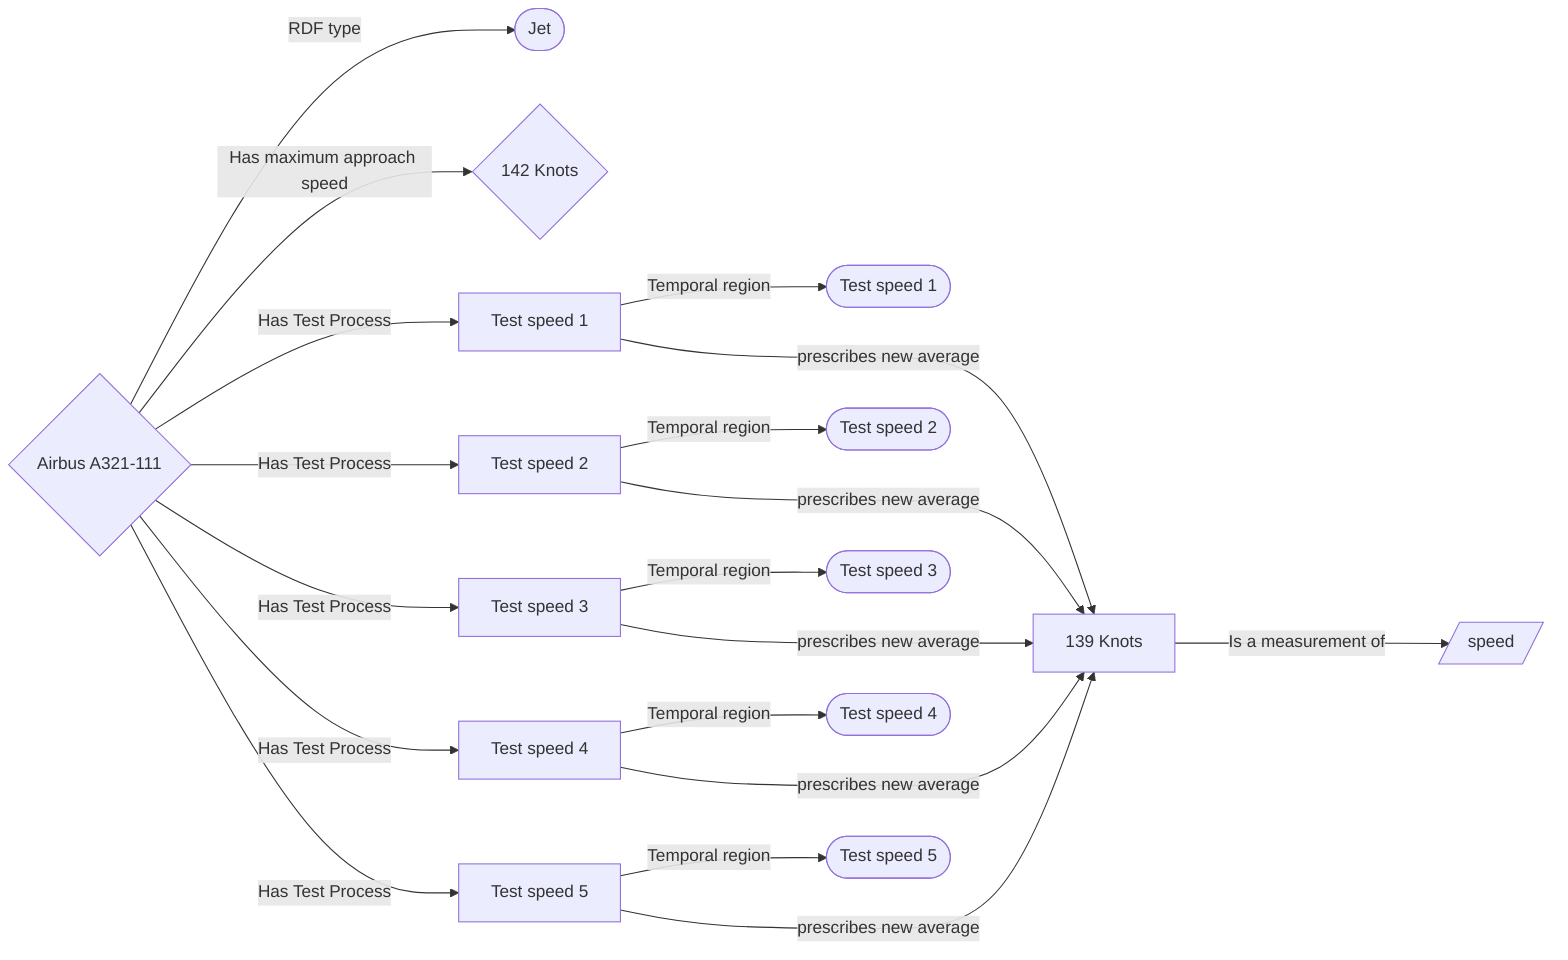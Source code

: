 flowchart LR
    A{Airbus A321-111} -->|RDF type| B([Jet])
    A --> |Has maximum approach speed|C{142 Knots}
    A -->|Has Test Process| D[Test speed 1]
    D-->|Temporal region|K([Test speed 1])
    A -->|Has Test Process| E[Test speed 2]
    E-->|Temporal region|L([Test speed 2])
    A -->|Has Test Process| F[Test speed 3]
    F-->|Temporal region|M([Test speed 3])
    A -->|Has Test Process| G[Test speed 4]
    G-->|Temporal region|N([Test speed 4])
    A -->|Has Test Process| H[Test speed 5]
    H-->|Temporal region|O([Test speed 5])
    D--->|prescribes new average|I[139 Knots]
    E--->|prescribes new average|I[139 Knots]
    F--->|prescribes new average|I[139 Knots]
    G--->|prescribes new average|I[139 Knots]
    H--->|prescribes new average|I[139 Knots]
    I--->|Is a measurement of|J[/speed/]